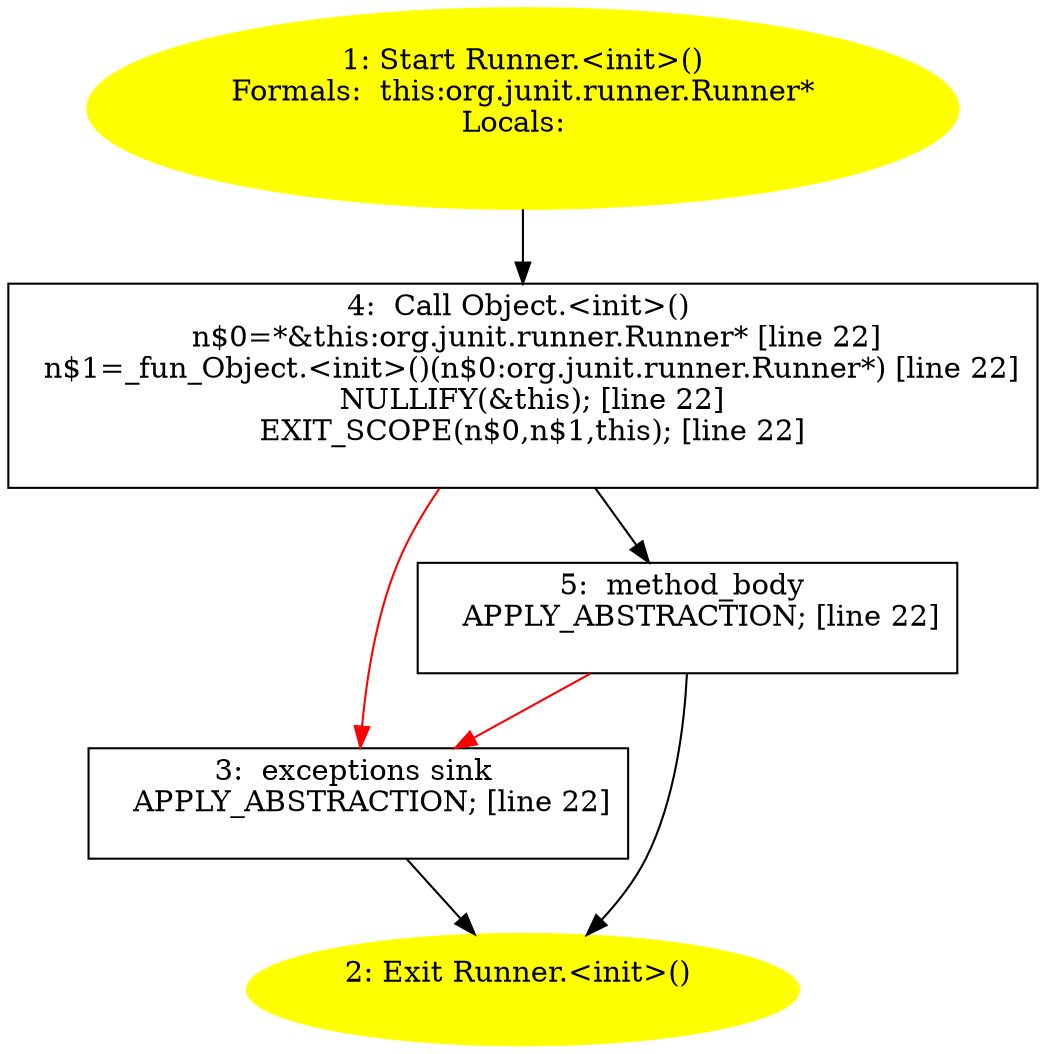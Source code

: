 /* @generated */
digraph cfg {
"org.junit.runner.Runner.<init>().61bcf30741355cdeba21e66691f5fa9b_1" [label="1: Start Runner.<init>()\nFormals:  this:org.junit.runner.Runner*\nLocals:  \n  " color=yellow style=filled]
	

	 "org.junit.runner.Runner.<init>().61bcf30741355cdeba21e66691f5fa9b_1" -> "org.junit.runner.Runner.<init>().61bcf30741355cdeba21e66691f5fa9b_4" ;
"org.junit.runner.Runner.<init>().61bcf30741355cdeba21e66691f5fa9b_2" [label="2: Exit Runner.<init>() \n  " color=yellow style=filled]
	

"org.junit.runner.Runner.<init>().61bcf30741355cdeba21e66691f5fa9b_3" [label="3:  exceptions sink \n   APPLY_ABSTRACTION; [line 22]\n " shape="box"]
	

	 "org.junit.runner.Runner.<init>().61bcf30741355cdeba21e66691f5fa9b_3" -> "org.junit.runner.Runner.<init>().61bcf30741355cdeba21e66691f5fa9b_2" ;
"org.junit.runner.Runner.<init>().61bcf30741355cdeba21e66691f5fa9b_4" [label="4:  Call Object.<init>() \n   n$0=*&this:org.junit.runner.Runner* [line 22]\n  n$1=_fun_Object.<init>()(n$0:org.junit.runner.Runner*) [line 22]\n  NULLIFY(&this); [line 22]\n  EXIT_SCOPE(n$0,n$1,this); [line 22]\n " shape="box"]
	

	 "org.junit.runner.Runner.<init>().61bcf30741355cdeba21e66691f5fa9b_4" -> "org.junit.runner.Runner.<init>().61bcf30741355cdeba21e66691f5fa9b_5" ;
	 "org.junit.runner.Runner.<init>().61bcf30741355cdeba21e66691f5fa9b_4" -> "org.junit.runner.Runner.<init>().61bcf30741355cdeba21e66691f5fa9b_3" [color="red" ];
"org.junit.runner.Runner.<init>().61bcf30741355cdeba21e66691f5fa9b_5" [label="5:  method_body \n   APPLY_ABSTRACTION; [line 22]\n " shape="box"]
	

	 "org.junit.runner.Runner.<init>().61bcf30741355cdeba21e66691f5fa9b_5" -> "org.junit.runner.Runner.<init>().61bcf30741355cdeba21e66691f5fa9b_2" ;
	 "org.junit.runner.Runner.<init>().61bcf30741355cdeba21e66691f5fa9b_5" -> "org.junit.runner.Runner.<init>().61bcf30741355cdeba21e66691f5fa9b_3" [color="red" ];
}

